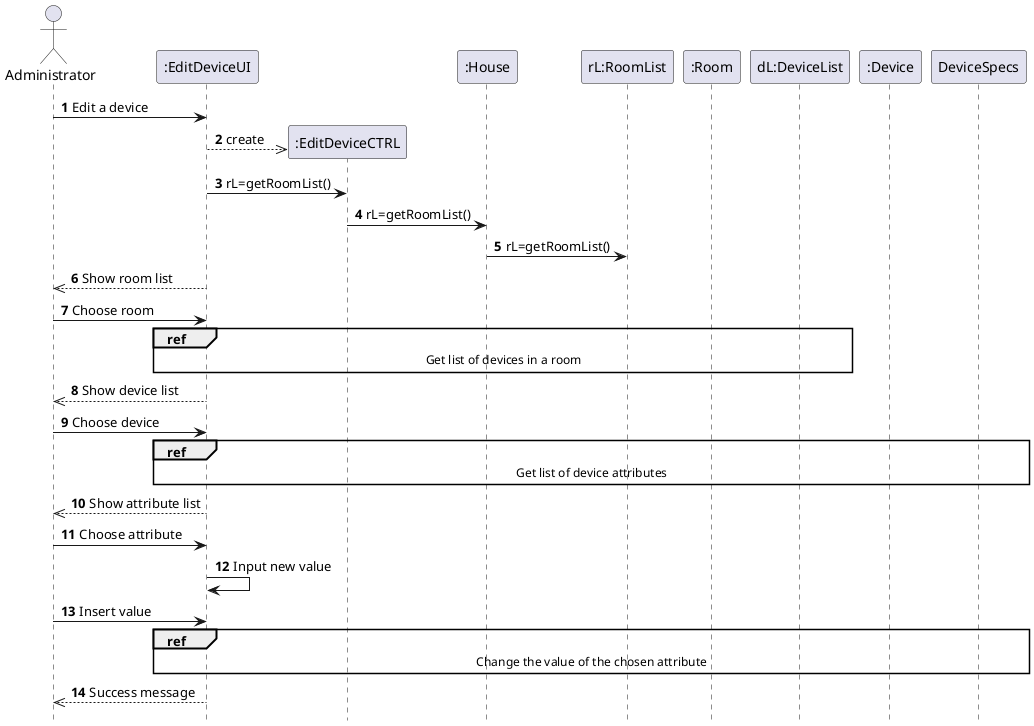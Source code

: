 @startuml
autonumber
hidefootbox
actor Administrator


Administrator -> ":EditDeviceUI": Edit a device
create ":EditDeviceCTRL"

":EditDeviceUI" -->> ":EditDeviceCTRL": create

":EditDeviceUI" -> ":EditDeviceCTRL": rL=getRoomList()
":EditDeviceCTRL" -> ":House": rL=getRoomList()
":House"-> "rL:RoomList": rL=getRoomList()


Administrator <<-- ":EditDeviceUI": Show room list
Administrator -> ":EditDeviceUI": Choose room

ref over ":EditDeviceUI", ":EditDeviceCTRL", ":House", "rL:RoomList", ":Room", "dL:DeviceList": Get list of devices in a room



Administrator <<-- ":EditDeviceUI": Show device list
Administrator -> ":EditDeviceUI": Choose device

ref over ":EditDeviceUI", ":EditDeviceCTRL", ":House", "rL:RoomList", ":Room", "dL:DeviceList", ":Device", "DeviceSpecs": Get list of device attributes


Administrator <<-- ":EditDeviceUI": Show attribute list
Administrator -> ":EditDeviceUI": Choose attribute
":EditDeviceUI" -> ":EditDeviceUI": Input new value
Administrator -> ":EditDeviceUI": Insert value


ref over ":EditDeviceUI", ":EditDeviceCTRL", ":House", "rL:RoomList", ":Room", "dL:DeviceList", ":Device", "DeviceSpecs": Change the value of the chosen attribute


Administrator <<-- ":EditDeviceUI": Success message
@enduml
